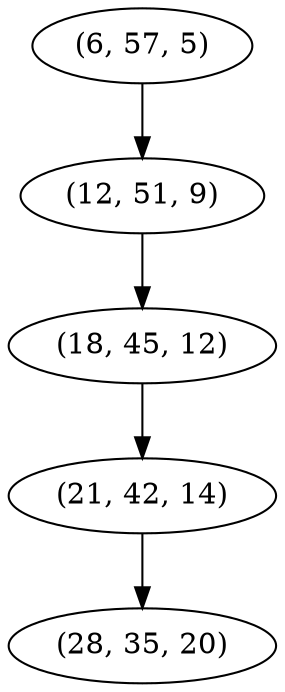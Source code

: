 digraph tree {
    "(6, 57, 5)";
    "(12, 51, 9)";
    "(18, 45, 12)";
    "(21, 42, 14)";
    "(28, 35, 20)";
    "(6, 57, 5)" -> "(12, 51, 9)";
    "(12, 51, 9)" -> "(18, 45, 12)";
    "(18, 45, 12)" -> "(21, 42, 14)";
    "(21, 42, 14)" -> "(28, 35, 20)";
}

